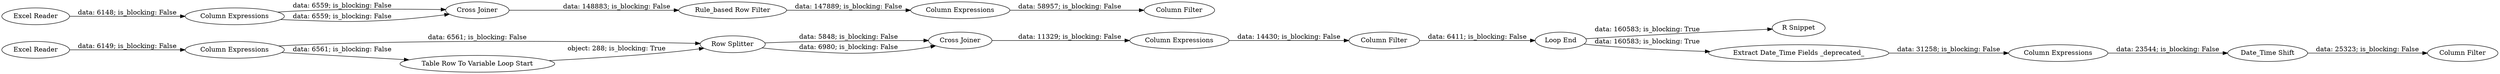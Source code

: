 digraph {
	"-5084262574603707501_17" [label="Column Expressions"]
	"-5084262574603707501_23" [label="R Snippet"]
	"-5084262574603707501_16" [label="Excel Reader"]
	"-5084262574603707501_22" [label="Loop End"]
	"-5084262574603707501_21" [label="Row Splitter"]
	"-5084262574603707501_20" [label="Table Row To Variable Loop Start"]
	"-5084262574603707501_11" [label="Column Expressions"]
	"-5084262574603707501_7" [label="Excel Reader"]
	"-5084262574603707501_10" [label="Rule_based Row Filter"]
	"-5084262574603707501_8" [label="Column Expressions"]
	"-5084262574603707501_15" [label="Column Filter"]
	"-5084262574603707501_9" [label="Cross Joiner"]
	"-5084262574603707501_231" [label="Column Expressions"]
	"-5084262574603707501_234" [label="Date_Time Shift"]
	"-5084262574603707501_197" [label="Extract Date_Time Fields _deprecated_"]
	"-5084262574603707501_18" [label="Cross Joiner"]
	"-5084262574603707501_13" [label="Column Filter"]
	"-5084262574603707501_235" [label="Column Filter"]
	"-5084262574603707501_14" [label="Column Expressions"]
	"-5084262574603707501_16" -> "-5084262574603707501_17" [label="data: 6149; is_blocking: False"]
	"-5084262574603707501_197" -> "-5084262574603707501_231" [label="data: 31258; is_blocking: False"]
	"-5084262574603707501_20" -> "-5084262574603707501_21" [label="object: 288; is_blocking: True"]
	"-5084262574603707501_21" -> "-5084262574603707501_18" [label="data: 5848; is_blocking: False"]
	"-5084262574603707501_15" -> "-5084262574603707501_22" [label="data: 6411; is_blocking: False"]
	"-5084262574603707501_9" -> "-5084262574603707501_10" [label="data: 148883; is_blocking: False"]
	"-5084262574603707501_11" -> "-5084262574603707501_13" [label="data: 58957; is_blocking: False"]
	"-5084262574603707501_14" -> "-5084262574603707501_15" [label="data: 14430; is_blocking: False"]
	"-5084262574603707501_234" -> "-5084262574603707501_235" [label="data: 25323; is_blocking: False"]
	"-5084262574603707501_17" -> "-5084262574603707501_21" [label="data: 6561; is_blocking: False"]
	"-5084262574603707501_22" -> "-5084262574603707501_197" [label="data: 160583; is_blocking: True"]
	"-5084262574603707501_10" -> "-5084262574603707501_11" [label="data: 147889; is_blocking: False"]
	"-5084262574603707501_8" -> "-5084262574603707501_9" [label="data: 6559; is_blocking: False"]
	"-5084262574603707501_22" -> "-5084262574603707501_23" [label="data: 160583; is_blocking: True"]
	"-5084262574603707501_8" -> "-5084262574603707501_9" [label="data: 6559; is_blocking: False"]
	"-5084262574603707501_231" -> "-5084262574603707501_234" [label="data: 23544; is_blocking: False"]
	"-5084262574603707501_18" -> "-5084262574603707501_14" [label="data: 11329; is_blocking: False"]
	"-5084262574603707501_17" -> "-5084262574603707501_20" [label="data: 6561; is_blocking: False"]
	"-5084262574603707501_21" -> "-5084262574603707501_18" [label="data: 6980; is_blocking: False"]
	"-5084262574603707501_7" -> "-5084262574603707501_8" [label="data: 6148; is_blocking: False"]
	rankdir=LR
}
